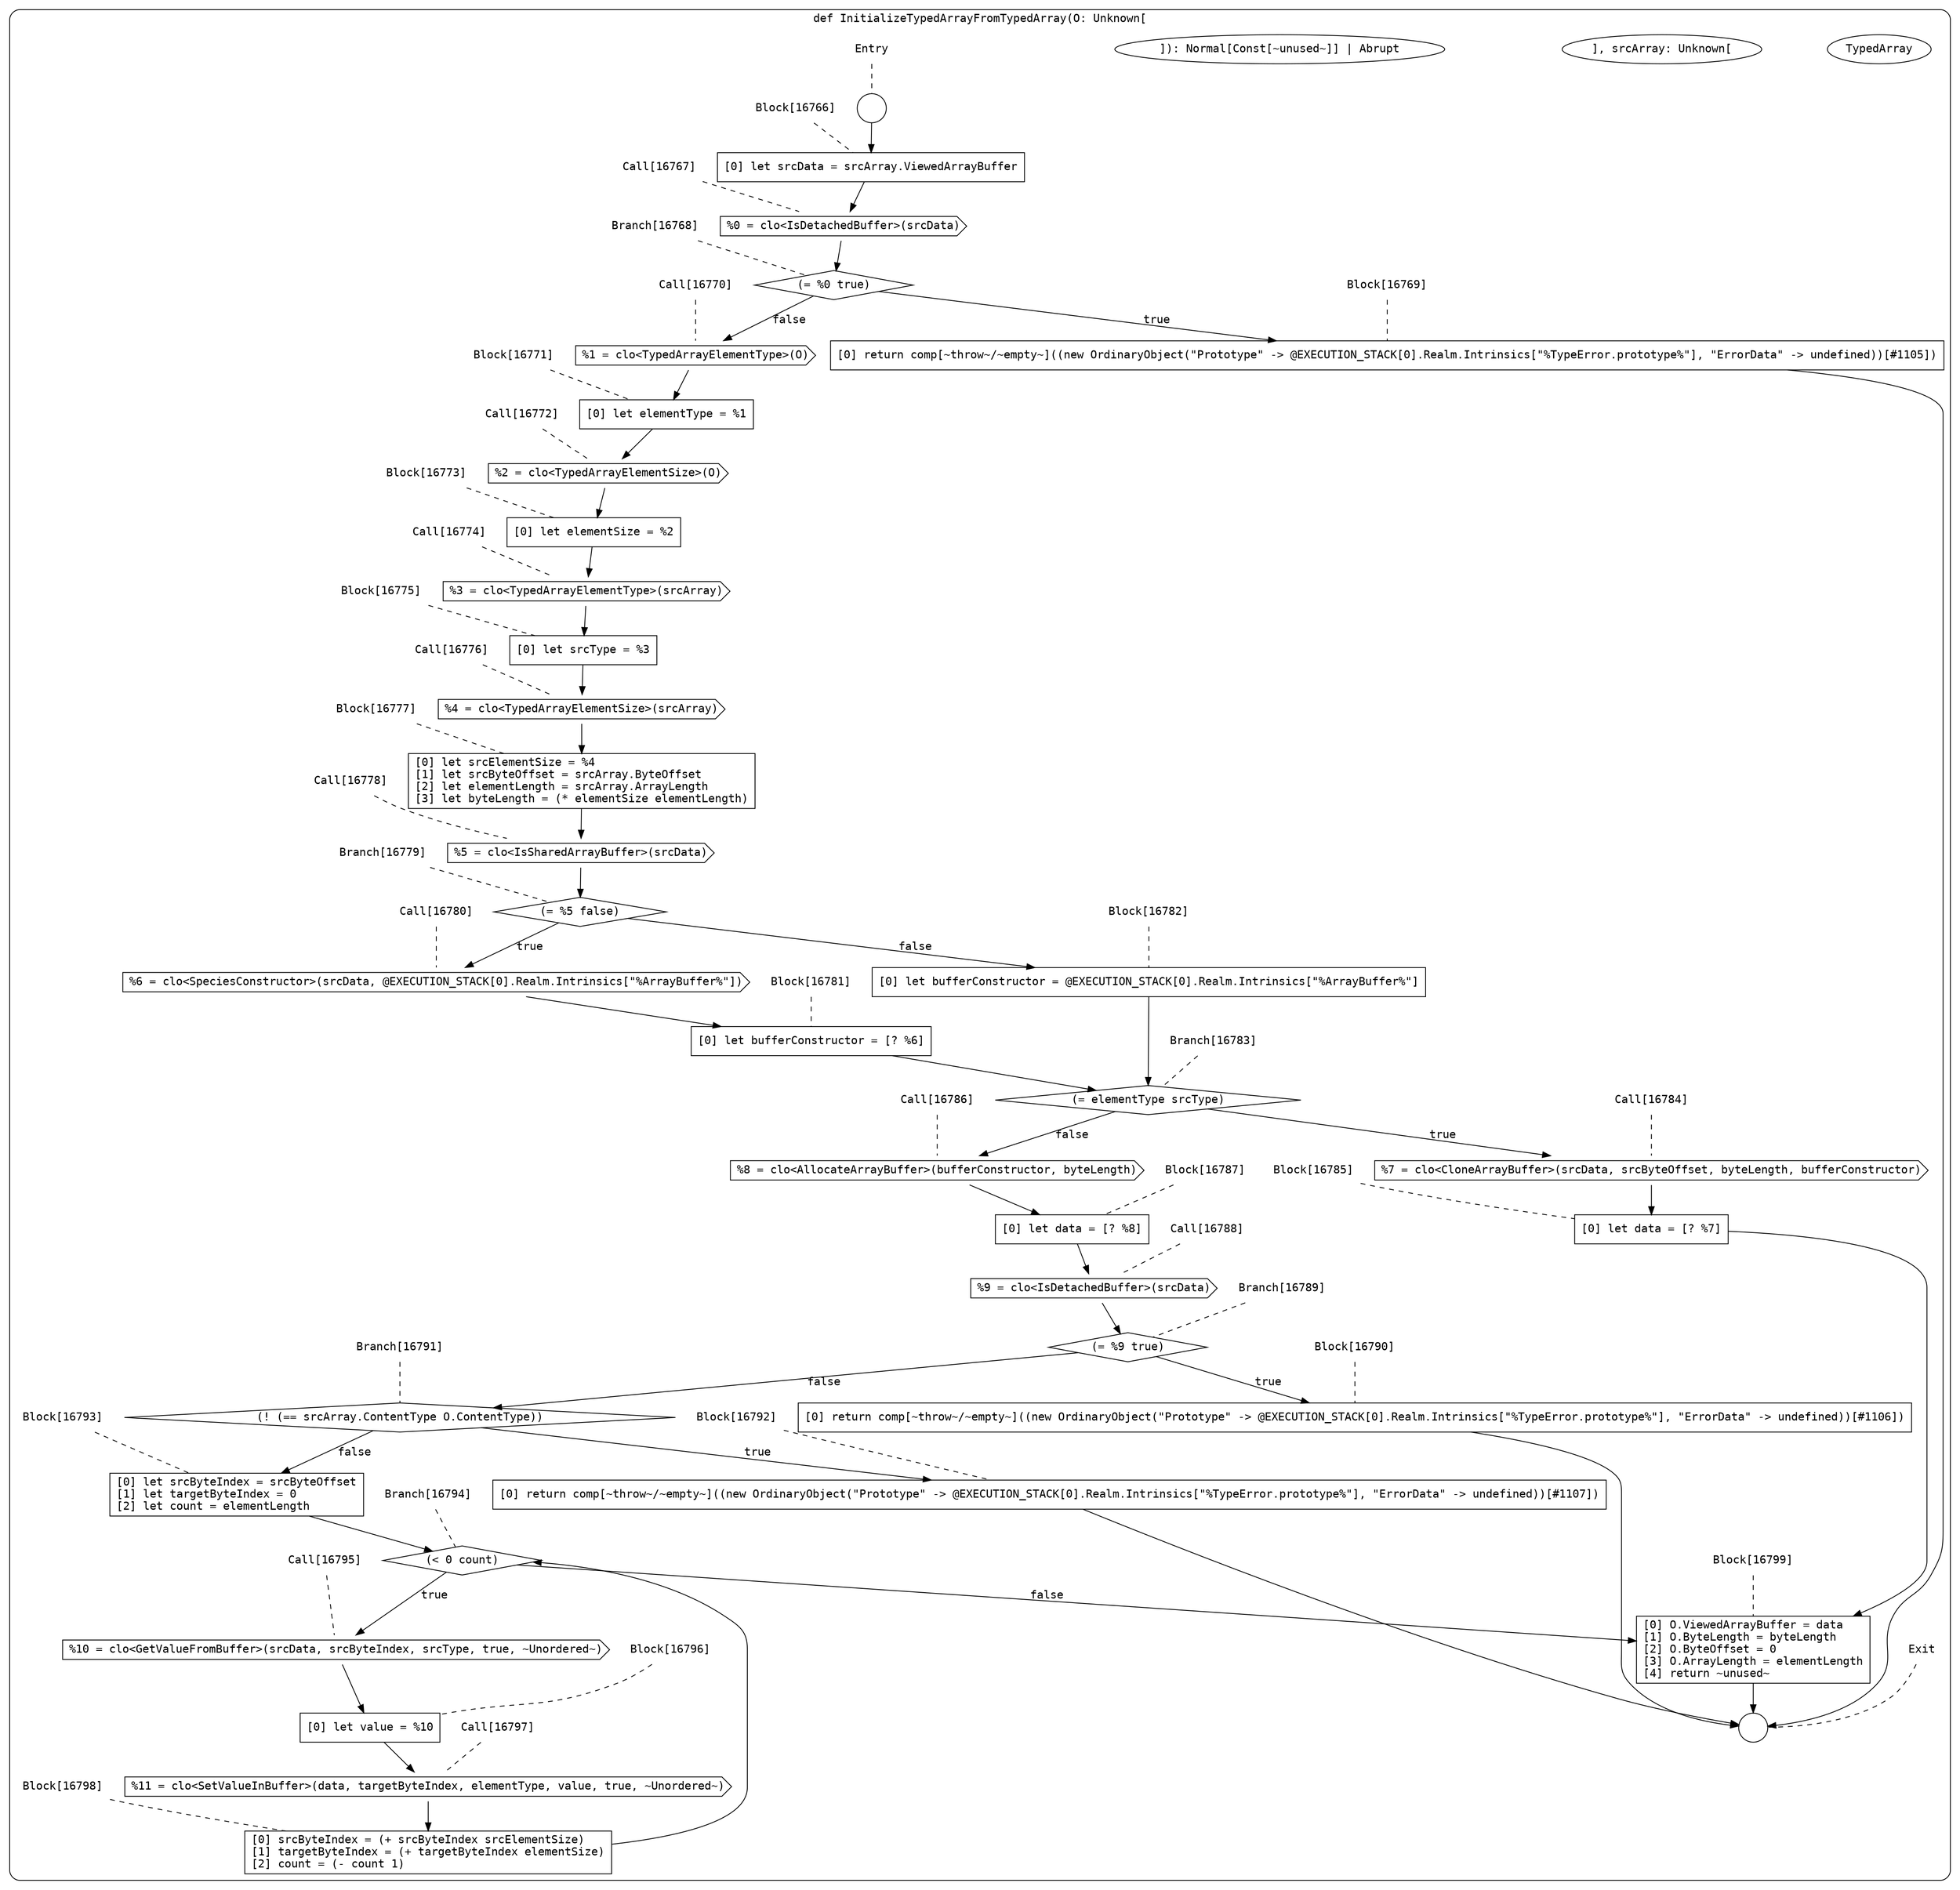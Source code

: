 digraph {
  graph [fontname = "Consolas"]
  node [fontname = "Consolas"]
  edge [fontname = "Consolas"]
  subgraph cluster2427 {
    label = "def InitializeTypedArrayFromTypedArray(O: Unknown["TypedArray"], srcArray: Unknown["TypedArray"]): Normal[Const[~unused~]] | Abrupt"
    style = rounded
    cluster2427_entry_name [shape=none, label=<<font color="black">Entry</font>>]
    cluster2427_entry_name -> cluster2427_entry [arrowhead=none, color="black", style=dashed]
    cluster2427_entry [shape=circle label=" " color="black" fillcolor="white" style=filled]
    cluster2427_entry -> node16766 [color="black"]
    cluster2427_exit_name [shape=none, label=<<font color="black">Exit</font>>]
    cluster2427_exit_name -> cluster2427_exit [arrowhead=none, color="black", style=dashed]
    cluster2427_exit [shape=circle label=" " color="black" fillcolor="white" style=filled]
    node16766_name [shape=none, label=<<font color="black">Block[16766]</font>>]
    node16766_name -> node16766 [arrowhead=none, color="black", style=dashed]
    node16766 [shape=box, label=<<font color="black">[0] let srcData = srcArray.ViewedArrayBuffer<BR ALIGN="LEFT"/></font>> color="black" fillcolor="white", style=filled]
    node16766 -> node16767 [color="black"]
    node16767_name [shape=none, label=<<font color="black">Call[16767]</font>>]
    node16767_name -> node16767 [arrowhead=none, color="black", style=dashed]
    node16767 [shape=cds, label=<<font color="black">%0 = clo&lt;IsDetachedBuffer&gt;(srcData)</font>> color="black" fillcolor="white", style=filled]
    node16767 -> node16768 [color="black"]
    node16768_name [shape=none, label=<<font color="black">Branch[16768]</font>>]
    node16768_name -> node16768 [arrowhead=none, color="black", style=dashed]
    node16768 [shape=diamond, label=<<font color="black">(= %0 true)</font>> color="black" fillcolor="white", style=filled]
    node16768 -> node16769 [label=<<font color="black">true</font>> color="black"]
    node16768 -> node16770 [label=<<font color="black">false</font>> color="black"]
    node16769_name [shape=none, label=<<font color="black">Block[16769]</font>>]
    node16769_name -> node16769 [arrowhead=none, color="black", style=dashed]
    node16769 [shape=box, label=<<font color="black">[0] return comp[~throw~/~empty~]((new OrdinaryObject(&quot;Prototype&quot; -&gt; @EXECUTION_STACK[0].Realm.Intrinsics[&quot;%TypeError.prototype%&quot;], &quot;ErrorData&quot; -&gt; undefined))[#1105])<BR ALIGN="LEFT"/></font>> color="black" fillcolor="white", style=filled]
    node16769 -> cluster2427_exit [color="black"]
    node16770_name [shape=none, label=<<font color="black">Call[16770]</font>>]
    node16770_name -> node16770 [arrowhead=none, color="black", style=dashed]
    node16770 [shape=cds, label=<<font color="black">%1 = clo&lt;TypedArrayElementType&gt;(O)</font>> color="black" fillcolor="white", style=filled]
    node16770 -> node16771 [color="black"]
    node16771_name [shape=none, label=<<font color="black">Block[16771]</font>>]
    node16771_name -> node16771 [arrowhead=none, color="black", style=dashed]
    node16771 [shape=box, label=<<font color="black">[0] let elementType = %1<BR ALIGN="LEFT"/></font>> color="black" fillcolor="white", style=filled]
    node16771 -> node16772 [color="black"]
    node16772_name [shape=none, label=<<font color="black">Call[16772]</font>>]
    node16772_name -> node16772 [arrowhead=none, color="black", style=dashed]
    node16772 [shape=cds, label=<<font color="black">%2 = clo&lt;TypedArrayElementSize&gt;(O)</font>> color="black" fillcolor="white", style=filled]
    node16772 -> node16773 [color="black"]
    node16773_name [shape=none, label=<<font color="black">Block[16773]</font>>]
    node16773_name -> node16773 [arrowhead=none, color="black", style=dashed]
    node16773 [shape=box, label=<<font color="black">[0] let elementSize = %2<BR ALIGN="LEFT"/></font>> color="black" fillcolor="white", style=filled]
    node16773 -> node16774 [color="black"]
    node16774_name [shape=none, label=<<font color="black">Call[16774]</font>>]
    node16774_name -> node16774 [arrowhead=none, color="black", style=dashed]
    node16774 [shape=cds, label=<<font color="black">%3 = clo&lt;TypedArrayElementType&gt;(srcArray)</font>> color="black" fillcolor="white", style=filled]
    node16774 -> node16775 [color="black"]
    node16775_name [shape=none, label=<<font color="black">Block[16775]</font>>]
    node16775_name -> node16775 [arrowhead=none, color="black", style=dashed]
    node16775 [shape=box, label=<<font color="black">[0] let srcType = %3<BR ALIGN="LEFT"/></font>> color="black" fillcolor="white", style=filled]
    node16775 -> node16776 [color="black"]
    node16776_name [shape=none, label=<<font color="black">Call[16776]</font>>]
    node16776_name -> node16776 [arrowhead=none, color="black", style=dashed]
    node16776 [shape=cds, label=<<font color="black">%4 = clo&lt;TypedArrayElementSize&gt;(srcArray)</font>> color="black" fillcolor="white", style=filled]
    node16776 -> node16777 [color="black"]
    node16777_name [shape=none, label=<<font color="black">Block[16777]</font>>]
    node16777_name -> node16777 [arrowhead=none, color="black", style=dashed]
    node16777 [shape=box, label=<<font color="black">[0] let srcElementSize = %4<BR ALIGN="LEFT"/>[1] let srcByteOffset = srcArray.ByteOffset<BR ALIGN="LEFT"/>[2] let elementLength = srcArray.ArrayLength<BR ALIGN="LEFT"/>[3] let byteLength = (* elementSize elementLength)<BR ALIGN="LEFT"/></font>> color="black" fillcolor="white", style=filled]
    node16777 -> node16778 [color="black"]
    node16778_name [shape=none, label=<<font color="black">Call[16778]</font>>]
    node16778_name -> node16778 [arrowhead=none, color="black", style=dashed]
    node16778 [shape=cds, label=<<font color="black">%5 = clo&lt;IsSharedArrayBuffer&gt;(srcData)</font>> color="black" fillcolor="white", style=filled]
    node16778 -> node16779 [color="black"]
    node16779_name [shape=none, label=<<font color="black">Branch[16779]</font>>]
    node16779_name -> node16779 [arrowhead=none, color="black", style=dashed]
    node16779 [shape=diamond, label=<<font color="black">(= %5 false)</font>> color="black" fillcolor="white", style=filled]
    node16779 -> node16780 [label=<<font color="black">true</font>> color="black"]
    node16779 -> node16782 [label=<<font color="black">false</font>> color="black"]
    node16780_name [shape=none, label=<<font color="black">Call[16780]</font>>]
    node16780_name -> node16780 [arrowhead=none, color="black", style=dashed]
    node16780 [shape=cds, label=<<font color="black">%6 = clo&lt;SpeciesConstructor&gt;(srcData, @EXECUTION_STACK[0].Realm.Intrinsics[&quot;%ArrayBuffer%&quot;])</font>> color="black" fillcolor="white", style=filled]
    node16780 -> node16781 [color="black"]
    node16782_name [shape=none, label=<<font color="black">Block[16782]</font>>]
    node16782_name -> node16782 [arrowhead=none, color="black", style=dashed]
    node16782 [shape=box, label=<<font color="black">[0] let bufferConstructor = @EXECUTION_STACK[0].Realm.Intrinsics[&quot;%ArrayBuffer%&quot;]<BR ALIGN="LEFT"/></font>> color="black" fillcolor="white", style=filled]
    node16782 -> node16783 [color="black"]
    node16781_name [shape=none, label=<<font color="black">Block[16781]</font>>]
    node16781_name -> node16781 [arrowhead=none, color="black", style=dashed]
    node16781 [shape=box, label=<<font color="black">[0] let bufferConstructor = [? %6]<BR ALIGN="LEFT"/></font>> color="black" fillcolor="white", style=filled]
    node16781 -> node16783 [color="black"]
    node16783_name [shape=none, label=<<font color="black">Branch[16783]</font>>]
    node16783_name -> node16783 [arrowhead=none, color="black", style=dashed]
    node16783 [shape=diamond, label=<<font color="black">(= elementType srcType)</font>> color="black" fillcolor="white", style=filled]
    node16783 -> node16784 [label=<<font color="black">true</font>> color="black"]
    node16783 -> node16786 [label=<<font color="black">false</font>> color="black"]
    node16784_name [shape=none, label=<<font color="black">Call[16784]</font>>]
    node16784_name -> node16784 [arrowhead=none, color="black", style=dashed]
    node16784 [shape=cds, label=<<font color="black">%7 = clo&lt;CloneArrayBuffer&gt;(srcData, srcByteOffset, byteLength, bufferConstructor)</font>> color="black" fillcolor="white", style=filled]
    node16784 -> node16785 [color="black"]
    node16786_name [shape=none, label=<<font color="black">Call[16786]</font>>]
    node16786_name -> node16786 [arrowhead=none, color="black", style=dashed]
    node16786 [shape=cds, label=<<font color="black">%8 = clo&lt;AllocateArrayBuffer&gt;(bufferConstructor, byteLength)</font>> color="black" fillcolor="white", style=filled]
    node16786 -> node16787 [color="black"]
    node16785_name [shape=none, label=<<font color="black">Block[16785]</font>>]
    node16785_name -> node16785 [arrowhead=none, color="black", style=dashed]
    node16785 [shape=box, label=<<font color="black">[0] let data = [? %7]<BR ALIGN="LEFT"/></font>> color="black" fillcolor="white", style=filled]
    node16785 -> node16799 [color="black"]
    node16787_name [shape=none, label=<<font color="black">Block[16787]</font>>]
    node16787_name -> node16787 [arrowhead=none, color="black", style=dashed]
    node16787 [shape=box, label=<<font color="black">[0] let data = [? %8]<BR ALIGN="LEFT"/></font>> color="black" fillcolor="white", style=filled]
    node16787 -> node16788 [color="black"]
    node16799_name [shape=none, label=<<font color="black">Block[16799]</font>>]
    node16799_name -> node16799 [arrowhead=none, color="black", style=dashed]
    node16799 [shape=box, label=<<font color="black">[0] O.ViewedArrayBuffer = data<BR ALIGN="LEFT"/>[1] O.ByteLength = byteLength<BR ALIGN="LEFT"/>[2] O.ByteOffset = 0<BR ALIGN="LEFT"/>[3] O.ArrayLength = elementLength<BR ALIGN="LEFT"/>[4] return ~unused~<BR ALIGN="LEFT"/></font>> color="black" fillcolor="white", style=filled]
    node16799 -> cluster2427_exit [color="black"]
    node16788_name [shape=none, label=<<font color="black">Call[16788]</font>>]
    node16788_name -> node16788 [arrowhead=none, color="black", style=dashed]
    node16788 [shape=cds, label=<<font color="black">%9 = clo&lt;IsDetachedBuffer&gt;(srcData)</font>> color="black" fillcolor="white", style=filled]
    node16788 -> node16789 [color="black"]
    node16789_name [shape=none, label=<<font color="black">Branch[16789]</font>>]
    node16789_name -> node16789 [arrowhead=none, color="black", style=dashed]
    node16789 [shape=diamond, label=<<font color="black">(= %9 true)</font>> color="black" fillcolor="white", style=filled]
    node16789 -> node16790 [label=<<font color="black">true</font>> color="black"]
    node16789 -> node16791 [label=<<font color="black">false</font>> color="black"]
    node16790_name [shape=none, label=<<font color="black">Block[16790]</font>>]
    node16790_name -> node16790 [arrowhead=none, color="black", style=dashed]
    node16790 [shape=box, label=<<font color="black">[0] return comp[~throw~/~empty~]((new OrdinaryObject(&quot;Prototype&quot; -&gt; @EXECUTION_STACK[0].Realm.Intrinsics[&quot;%TypeError.prototype%&quot;], &quot;ErrorData&quot; -&gt; undefined))[#1106])<BR ALIGN="LEFT"/></font>> color="black" fillcolor="white", style=filled]
    node16790 -> cluster2427_exit [color="black"]
    node16791_name [shape=none, label=<<font color="black">Branch[16791]</font>>]
    node16791_name -> node16791 [arrowhead=none, color="black", style=dashed]
    node16791 [shape=diamond, label=<<font color="black">(! (== srcArray.ContentType O.ContentType))</font>> color="black" fillcolor="white", style=filled]
    node16791 -> node16792 [label=<<font color="black">true</font>> color="black"]
    node16791 -> node16793 [label=<<font color="black">false</font>> color="black"]
    node16792_name [shape=none, label=<<font color="black">Block[16792]</font>>]
    node16792_name -> node16792 [arrowhead=none, color="black", style=dashed]
    node16792 [shape=box, label=<<font color="black">[0] return comp[~throw~/~empty~]((new OrdinaryObject(&quot;Prototype&quot; -&gt; @EXECUTION_STACK[0].Realm.Intrinsics[&quot;%TypeError.prototype%&quot;], &quot;ErrorData&quot; -&gt; undefined))[#1107])<BR ALIGN="LEFT"/></font>> color="black" fillcolor="white", style=filled]
    node16792 -> cluster2427_exit [color="black"]
    node16793_name [shape=none, label=<<font color="black">Block[16793]</font>>]
    node16793_name -> node16793 [arrowhead=none, color="black", style=dashed]
    node16793 [shape=box, label=<<font color="black">[0] let srcByteIndex = srcByteOffset<BR ALIGN="LEFT"/>[1] let targetByteIndex = 0<BR ALIGN="LEFT"/>[2] let count = elementLength<BR ALIGN="LEFT"/></font>> color="black" fillcolor="white", style=filled]
    node16793 -> node16794 [color="black"]
    node16794_name [shape=none, label=<<font color="black">Branch[16794]</font>>]
    node16794_name -> node16794 [arrowhead=none, color="black", style=dashed]
    node16794 [shape=diamond, label=<<font color="black">(&lt; 0 count)</font>> color="black" fillcolor="white", style=filled]
    node16794 -> node16795 [label=<<font color="black">true</font>> color="black"]
    node16794 -> node16799 [label=<<font color="black">false</font>> color="black"]
    node16795_name [shape=none, label=<<font color="black">Call[16795]</font>>]
    node16795_name -> node16795 [arrowhead=none, color="black", style=dashed]
    node16795 [shape=cds, label=<<font color="black">%10 = clo&lt;GetValueFromBuffer&gt;(srcData, srcByteIndex, srcType, true, ~Unordered~)</font>> color="black" fillcolor="white", style=filled]
    node16795 -> node16796 [color="black"]
    node16796_name [shape=none, label=<<font color="black">Block[16796]</font>>]
    node16796_name -> node16796 [arrowhead=none, color="black", style=dashed]
    node16796 [shape=box, label=<<font color="black">[0] let value = %10<BR ALIGN="LEFT"/></font>> color="black" fillcolor="white", style=filled]
    node16796 -> node16797 [color="black"]
    node16797_name [shape=none, label=<<font color="black">Call[16797]</font>>]
    node16797_name -> node16797 [arrowhead=none, color="black", style=dashed]
    node16797 [shape=cds, label=<<font color="black">%11 = clo&lt;SetValueInBuffer&gt;(data, targetByteIndex, elementType, value, true, ~Unordered~)</font>> color="black" fillcolor="white", style=filled]
    node16797 -> node16798 [color="black"]
    node16798_name [shape=none, label=<<font color="black">Block[16798]</font>>]
    node16798_name -> node16798 [arrowhead=none, color="black", style=dashed]
    node16798 [shape=box, label=<<font color="black">[0] srcByteIndex = (+ srcByteIndex srcElementSize)<BR ALIGN="LEFT"/>[1] targetByteIndex = (+ targetByteIndex elementSize)<BR ALIGN="LEFT"/>[2] count = (- count 1)<BR ALIGN="LEFT"/></font>> color="black" fillcolor="white", style=filled]
    node16798 -> node16794 [color="black"]
  }
}